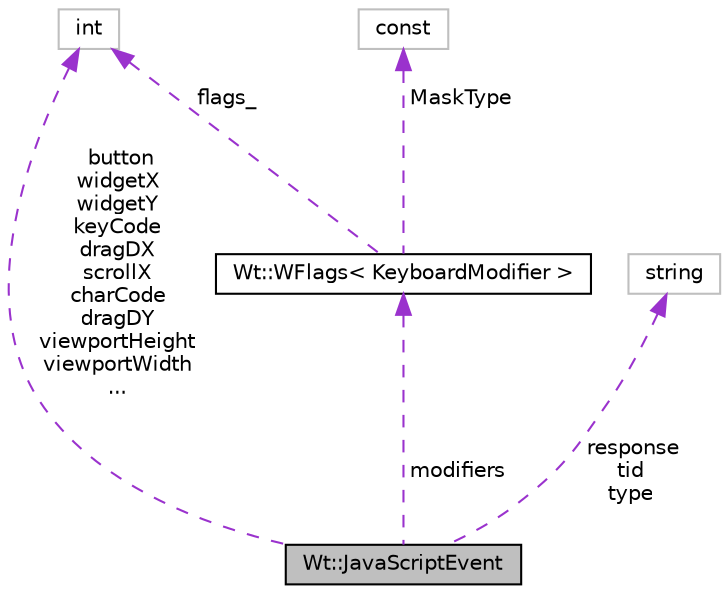 digraph "Wt::JavaScriptEvent"
{
 // LATEX_PDF_SIZE
  edge [fontname="Helvetica",fontsize="10",labelfontname="Helvetica",labelfontsize="10"];
  node [fontname="Helvetica",fontsize="10",shape=record];
  Node1 [label="Wt::JavaScriptEvent",height=0.2,width=0.4,color="black", fillcolor="grey75", style="filled", fontcolor="black",tooltip=" "];
  Node2 -> Node1 [dir="back",color="darkorchid3",fontsize="10",style="dashed",label=" modifiers" ,fontname="Helvetica"];
  Node2 [label="Wt::WFlags\< KeyboardModifier \>",height=0.2,width=0.4,color="black", fillcolor="white", style="filled",URL="$classWt_1_1WFlags.html",tooltip=" "];
  Node3 -> Node2 [dir="back",color="darkorchid3",fontsize="10",style="dashed",label=" flags_" ,fontname="Helvetica"];
  Node3 [label="int",height=0.2,width=0.4,color="grey75", fillcolor="white", style="filled",tooltip=" "];
  Node4 -> Node2 [dir="back",color="darkorchid3",fontsize="10",style="dashed",label=" MaskType" ,fontname="Helvetica"];
  Node4 [label="const",height=0.2,width=0.4,color="grey75", fillcolor="white", style="filled",tooltip=" "];
  Node3 -> Node1 [dir="back",color="darkorchid3",fontsize="10",style="dashed",label=" button\nwidgetX\nwidgetY\nkeyCode\ndragDX\nscrollX\ncharCode\ndragDY\nviewportHeight\nviewportWidth\n..." ,fontname="Helvetica"];
  Node5 -> Node1 [dir="back",color="darkorchid3",fontsize="10",style="dashed",label=" response\ntid\ntype" ,fontname="Helvetica"];
  Node5 [label="string",height=0.2,width=0.4,color="grey75", fillcolor="white", style="filled",tooltip=" "];
}
